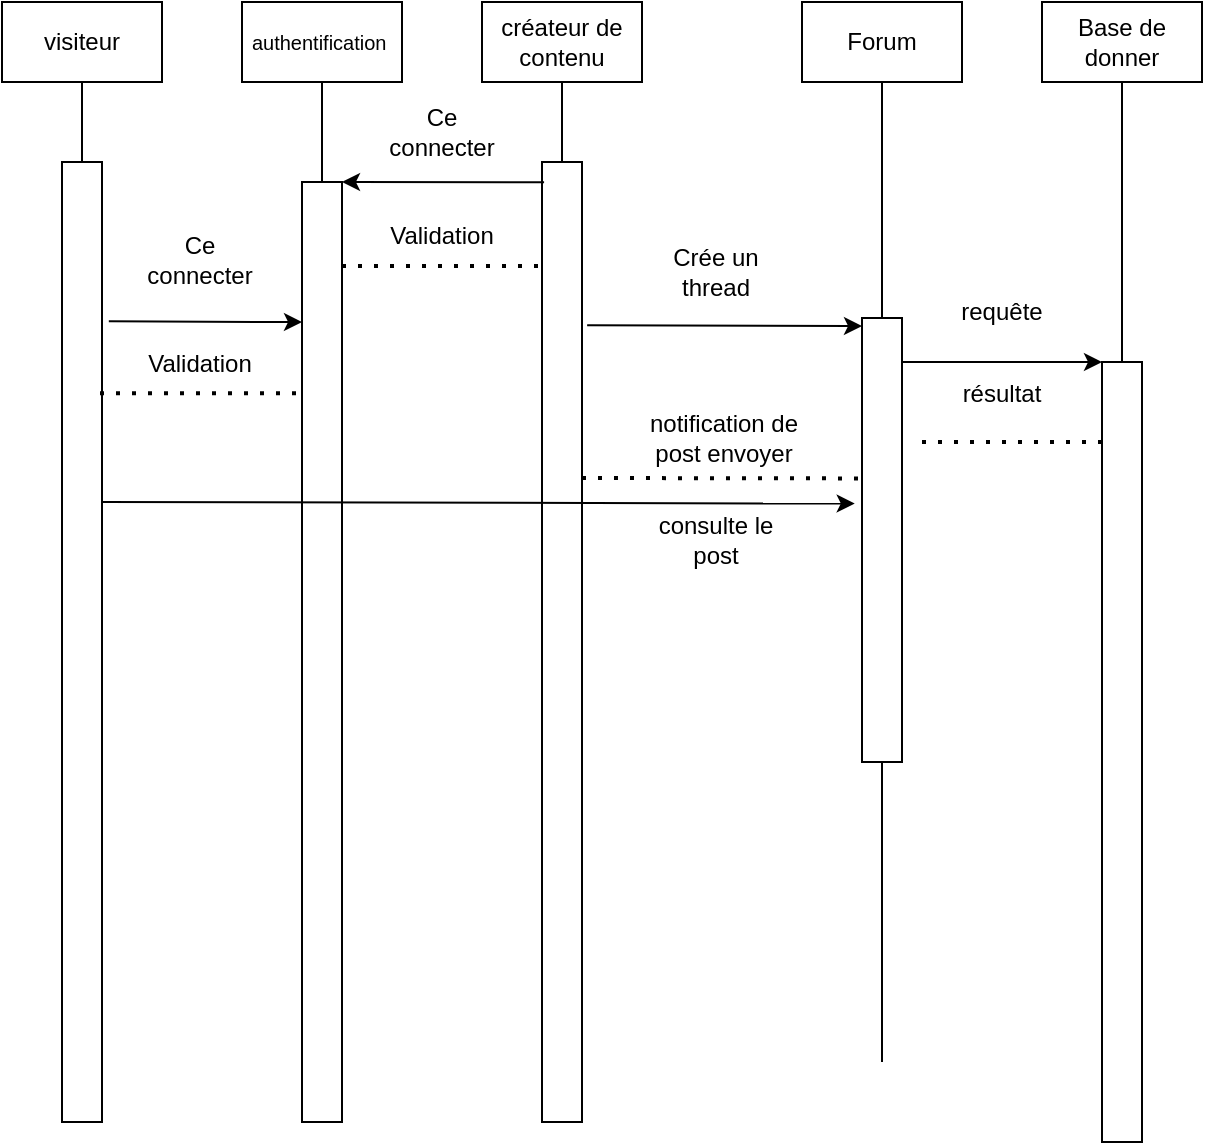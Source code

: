 <mxfile version="23.1.6" type="github">
  <diagram name="Page-1" id="8oMHfR-b3h0ZMFrPSHgY">
    <mxGraphModel dx="838" dy="567" grid="1" gridSize="10" guides="1" tooltips="1" connect="1" arrows="1" fold="1" page="1" pageScale="1" pageWidth="827" pageHeight="1169" math="0" shadow="0">
      <root>
        <mxCell id="0" />
        <mxCell id="1" parent="0" />
        <mxCell id="kiSYdIvKrgvM_TdTaDBx-1" value="créateur de contenu" style="rounded=0;whiteSpace=wrap;html=1;" vertex="1" parent="1">
          <mxGeometry x="240" y="40" width="80" height="40" as="geometry" />
        </mxCell>
        <mxCell id="kiSYdIvKrgvM_TdTaDBx-2" value="&lt;font style=&quot;font-size: 10px;&quot;&gt;authentification&amp;nbsp;&lt;/font&gt;" style="rounded=0;whiteSpace=wrap;html=1;" vertex="1" parent="1">
          <mxGeometry x="120" y="40" width="80" height="40" as="geometry" />
        </mxCell>
        <mxCell id="kiSYdIvKrgvM_TdTaDBx-3" value="Base de donner" style="rounded=0;whiteSpace=wrap;html=1;" vertex="1" parent="1">
          <mxGeometry x="520" y="40" width="80" height="40" as="geometry" />
        </mxCell>
        <mxCell id="kiSYdIvKrgvM_TdTaDBx-4" value="" style="endArrow=none;html=1;rounded=0;entryX=0.5;entryY=1;entryDx=0;entryDy=0;" edge="1" parent="1" target="kiSYdIvKrgvM_TdTaDBx-1">
          <mxGeometry width="50" height="50" relative="1" as="geometry">
            <mxPoint x="280" y="120" as="sourcePoint" />
            <mxPoint x="310" y="130" as="targetPoint" />
          </mxGeometry>
        </mxCell>
        <mxCell id="kiSYdIvKrgvM_TdTaDBx-5" value="" style="endArrow=none;html=1;rounded=0;entryX=0.5;entryY=1;entryDx=0;entryDy=0;" edge="1" parent="1" target="kiSYdIvKrgvM_TdTaDBx-2">
          <mxGeometry width="50" height="50" relative="1" as="geometry">
            <mxPoint x="160" y="140" as="sourcePoint" />
            <mxPoint x="200" y="90" as="targetPoint" />
          </mxGeometry>
        </mxCell>
        <mxCell id="kiSYdIvKrgvM_TdTaDBx-6" value="" style="rounded=0;whiteSpace=wrap;html=1;" vertex="1" parent="1">
          <mxGeometry x="270" y="120" width="20" height="480" as="geometry" />
        </mxCell>
        <mxCell id="kiSYdIvKrgvM_TdTaDBx-7" value="" style="endArrow=classic;html=1;rounded=0;entryX=1;entryY=0;entryDx=0;entryDy=0;exitX=0.052;exitY=0.021;exitDx=0;exitDy=0;exitPerimeter=0;" edge="1" parent="1" source="kiSYdIvKrgvM_TdTaDBx-6" target="kiSYdIvKrgvM_TdTaDBx-9">
          <mxGeometry width="50" height="50" relative="1" as="geometry">
            <mxPoint x="260" y="130" as="sourcePoint" />
            <mxPoint x="386" y="140" as="targetPoint" />
          </mxGeometry>
        </mxCell>
        <mxCell id="kiSYdIvKrgvM_TdTaDBx-8" value="Ce connecter" style="text;html=1;align=center;verticalAlign=middle;whiteSpace=wrap;rounded=0;" vertex="1" parent="1">
          <mxGeometry x="190" y="90" width="60" height="30" as="geometry" />
        </mxCell>
        <mxCell id="kiSYdIvKrgvM_TdTaDBx-9" value="" style="rounded=0;whiteSpace=wrap;html=1;" vertex="1" parent="1">
          <mxGeometry x="150" y="130" width="20" height="470" as="geometry" />
        </mxCell>
        <mxCell id="kiSYdIvKrgvM_TdTaDBx-11" value="Validation" style="text;html=1;align=center;verticalAlign=middle;whiteSpace=wrap;rounded=0;" vertex="1" parent="1">
          <mxGeometry x="183" y="142" width="74" height="30" as="geometry" />
        </mxCell>
        <mxCell id="kiSYdIvKrgvM_TdTaDBx-12" value="" style="endArrow=classic;html=1;rounded=0;exitX=1.129;exitY=0.17;exitDx=0;exitDy=0;exitPerimeter=0;" edge="1" parent="1" source="kiSYdIvKrgvM_TdTaDBx-6">
          <mxGeometry width="50" height="50" relative="1" as="geometry">
            <mxPoint x="180" y="240" as="sourcePoint" />
            <mxPoint x="430" y="202" as="targetPoint" />
          </mxGeometry>
        </mxCell>
        <mxCell id="kiSYdIvKrgvM_TdTaDBx-14" value="Forum" style="rounded=0;whiteSpace=wrap;html=1;" vertex="1" parent="1">
          <mxGeometry x="400" y="40" width="80" height="40" as="geometry" />
        </mxCell>
        <mxCell id="kiSYdIvKrgvM_TdTaDBx-15" value="" style="endArrow=none;html=1;rounded=0;entryX=0.5;entryY=1;entryDx=0;entryDy=0;exitX=0.5;exitY=0;exitDx=0;exitDy=0;" edge="1" parent="1" source="kiSYdIvKrgvM_TdTaDBx-13" target="kiSYdIvKrgvM_TdTaDBx-14">
          <mxGeometry width="50" height="50" relative="1" as="geometry">
            <mxPoint x="410" y="200" as="sourcePoint" />
            <mxPoint x="460" y="150" as="targetPoint" />
          </mxGeometry>
        </mxCell>
        <mxCell id="kiSYdIvKrgvM_TdTaDBx-16" value="Crée un thread" style="text;html=1;align=center;verticalAlign=middle;whiteSpace=wrap;rounded=0;" vertex="1" parent="1">
          <mxGeometry x="320" y="160" width="74" height="30" as="geometry" />
        </mxCell>
        <mxCell id="kiSYdIvKrgvM_TdTaDBx-17" value="" style="endArrow=none;dashed=1;html=1;dashPattern=1 3;strokeWidth=2;rounded=0;" edge="1" parent="1">
          <mxGeometry width="50" height="50" relative="1" as="geometry">
            <mxPoint x="290" y="278" as="sourcePoint" />
            <mxPoint x="430" y="278.21" as="targetPoint" />
          </mxGeometry>
        </mxCell>
        <mxCell id="kiSYdIvKrgvM_TdTaDBx-18" value="notification de post envoyer" style="text;html=1;align=center;verticalAlign=middle;whiteSpace=wrap;rounded=0;" vertex="1" parent="1">
          <mxGeometry x="319" y="243" width="84" height="30" as="geometry" />
        </mxCell>
        <mxCell id="kiSYdIvKrgvM_TdTaDBx-19" value="" style="endArrow=none;html=1;rounded=0;entryX=0.5;entryY=1;entryDx=0;entryDy=0;" edge="1" parent="1" source="kiSYdIvKrgvM_TdTaDBx-20" target="kiSYdIvKrgvM_TdTaDBx-3">
          <mxGeometry width="50" height="50" relative="1" as="geometry">
            <mxPoint x="560" y="240" as="sourcePoint" />
            <mxPoint x="610" y="140" as="targetPoint" />
          </mxGeometry>
        </mxCell>
        <mxCell id="kiSYdIvKrgvM_TdTaDBx-21" value="" style="endArrow=none;html=1;rounded=0;entryX=0.5;entryY=1;entryDx=0;entryDy=0;" edge="1" parent="1" target="kiSYdIvKrgvM_TdTaDBx-20">
          <mxGeometry width="50" height="50" relative="1" as="geometry">
            <mxPoint x="560" y="240" as="sourcePoint" />
            <mxPoint x="560" y="80" as="targetPoint" />
          </mxGeometry>
        </mxCell>
        <mxCell id="kiSYdIvKrgvM_TdTaDBx-20" value="" style="rounded=0;whiteSpace=wrap;html=1;" vertex="1" parent="1">
          <mxGeometry x="550" y="220" width="20" height="390" as="geometry" />
        </mxCell>
        <mxCell id="kiSYdIvKrgvM_TdTaDBx-23" value="requête" style="text;html=1;align=center;verticalAlign=middle;whiteSpace=wrap;rounded=0;" vertex="1" parent="1">
          <mxGeometry x="470" y="180" width="60" height="30" as="geometry" />
        </mxCell>
        <mxCell id="kiSYdIvKrgvM_TdTaDBx-24" value="" style="endArrow=none;dashed=1;html=1;dashPattern=1 3;strokeWidth=2;rounded=0;" edge="1" parent="1">
          <mxGeometry width="50" height="50" relative="1" as="geometry">
            <mxPoint x="170" y="172" as="sourcePoint" />
            <mxPoint x="270" y="172" as="targetPoint" />
          </mxGeometry>
        </mxCell>
        <mxCell id="kiSYdIvKrgvM_TdTaDBx-26" value="visiteur" style="rounded=0;whiteSpace=wrap;html=1;" vertex="1" parent="1">
          <mxGeometry y="40" width="80" height="40" as="geometry" />
        </mxCell>
        <mxCell id="kiSYdIvKrgvM_TdTaDBx-27" value="" style="endArrow=none;html=1;rounded=0;entryX=0.5;entryY=1;entryDx=0;entryDy=0;" edge="1" parent="1">
          <mxGeometry width="50" height="50" relative="1" as="geometry">
            <mxPoint x="40" y="120" as="sourcePoint" />
            <mxPoint x="40" y="80" as="targetPoint" />
          </mxGeometry>
        </mxCell>
        <mxCell id="kiSYdIvKrgvM_TdTaDBx-28" value="" style="rounded=0;whiteSpace=wrap;html=1;" vertex="1" parent="1">
          <mxGeometry x="30" y="120" width="20" height="480" as="geometry" />
        </mxCell>
        <mxCell id="kiSYdIvKrgvM_TdTaDBx-29" value="" style="endArrow=classic;html=1;rounded=0;entryX=0;entryY=0;entryDx=0;entryDy=0;" edge="1" parent="1" target="kiSYdIvKrgvM_TdTaDBx-20">
          <mxGeometry width="50" height="50" relative="1" as="geometry">
            <mxPoint x="450" y="220" as="sourcePoint" />
            <mxPoint x="480" y="160" as="targetPoint" />
          </mxGeometry>
        </mxCell>
        <mxCell id="kiSYdIvKrgvM_TdTaDBx-30" value="" style="endArrow=none;dashed=1;html=1;dashPattern=1 3;strokeWidth=2;rounded=0;" edge="1" parent="1">
          <mxGeometry width="50" height="50" relative="1" as="geometry">
            <mxPoint x="460" y="260" as="sourcePoint" />
            <mxPoint x="550" y="260" as="targetPoint" />
          </mxGeometry>
        </mxCell>
        <mxCell id="kiSYdIvKrgvM_TdTaDBx-31" value="résultat" style="text;html=1;align=center;verticalAlign=middle;whiteSpace=wrap;rounded=0;" vertex="1" parent="1">
          <mxGeometry x="463" y="224" width="74" height="23" as="geometry" />
        </mxCell>
        <mxCell id="kiSYdIvKrgvM_TdTaDBx-32" style="edgeStyle=orthogonalEdgeStyle;rounded=0;orthogonalLoop=1;jettySize=auto;html=1;exitX=0.5;exitY=1;exitDx=0;exitDy=0;" edge="1" parent="1" source="kiSYdIvKrgvM_TdTaDBx-13" target="kiSYdIvKrgvM_TdTaDBx-13">
          <mxGeometry relative="1" as="geometry" />
        </mxCell>
        <mxCell id="kiSYdIvKrgvM_TdTaDBx-33" value="" style="endArrow=none;html=1;rounded=0;entryX=0.5;entryY=1;entryDx=0;entryDy=0;exitX=0.5;exitY=0;exitDx=0;exitDy=0;" edge="1" parent="1" source="kiSYdIvKrgvM_TdTaDBx-13">
          <mxGeometry width="50" height="50" relative="1" as="geometry">
            <mxPoint x="439.8" y="440" as="sourcePoint" />
            <mxPoint x="439.8" y="320" as="targetPoint" />
          </mxGeometry>
        </mxCell>
        <mxCell id="kiSYdIvKrgvM_TdTaDBx-35" value="" style="endArrow=none;html=1;rounded=0;entryX=0.5;entryY=1;entryDx=0;entryDy=0;" edge="1" parent="1" target="kiSYdIvKrgvM_TdTaDBx-13">
          <mxGeometry width="50" height="50" relative="1" as="geometry">
            <mxPoint x="440" y="570" as="sourcePoint" />
            <mxPoint x="439.8" y="320" as="targetPoint" />
            <Array as="points">
              <mxPoint x="440" y="490" />
            </Array>
          </mxGeometry>
        </mxCell>
        <mxCell id="kiSYdIvKrgvM_TdTaDBx-13" value="" style="rounded=0;whiteSpace=wrap;html=1;" vertex="1" parent="1">
          <mxGeometry x="430" y="198" width="20" height="222" as="geometry" />
        </mxCell>
        <mxCell id="kiSYdIvKrgvM_TdTaDBx-36" value="" style="endArrow=classic;html=1;rounded=0;exitX=1.171;exitY=0.166;exitDx=0;exitDy=0;exitPerimeter=0;entryX=0;entryY=0.149;entryDx=0;entryDy=0;entryPerimeter=0;" edge="1" parent="1" source="kiSYdIvKrgvM_TdTaDBx-28" target="kiSYdIvKrgvM_TdTaDBx-9">
          <mxGeometry width="50" height="50" relative="1" as="geometry">
            <mxPoint x="150" y="193.68" as="sourcePoint" />
            <mxPoint x="110" y="200" as="targetPoint" />
          </mxGeometry>
        </mxCell>
        <mxCell id="kiSYdIvKrgvM_TdTaDBx-37" value="Ce connecter" style="text;html=1;align=center;verticalAlign=middle;whiteSpace=wrap;rounded=0;" vertex="1" parent="1">
          <mxGeometry x="69" y="153.68" width="60" height="30" as="geometry" />
        </mxCell>
        <mxCell id="kiSYdIvKrgvM_TdTaDBx-38" value="Validation" style="text;html=1;align=center;verticalAlign=middle;whiteSpace=wrap;rounded=0;" vertex="1" parent="1">
          <mxGeometry x="62" y="205.68" width="74" height="30" as="geometry" />
        </mxCell>
        <mxCell id="kiSYdIvKrgvM_TdTaDBx-39" value="" style="endArrow=none;dashed=1;html=1;dashPattern=1 3;strokeWidth=2;rounded=0;" edge="1" parent="1">
          <mxGeometry width="50" height="50" relative="1" as="geometry">
            <mxPoint x="49" y="235.68" as="sourcePoint" />
            <mxPoint x="149" y="235.68" as="targetPoint" />
          </mxGeometry>
        </mxCell>
        <mxCell id="kiSYdIvKrgvM_TdTaDBx-40" value="" style="endArrow=classic;html=1;rounded=0;exitX=1.129;exitY=0.17;exitDx=0;exitDy=0;exitPerimeter=0;entryX=-0.182;entryY=0.418;entryDx=0;entryDy=0;entryPerimeter=0;" edge="1" parent="1" target="kiSYdIvKrgvM_TdTaDBx-13">
          <mxGeometry width="50" height="50" relative="1" as="geometry">
            <mxPoint x="50" y="290" as="sourcePoint" />
            <mxPoint x="187" y="290" as="targetPoint" />
          </mxGeometry>
        </mxCell>
        <mxCell id="kiSYdIvKrgvM_TdTaDBx-41" value="consulte le post" style="text;html=1;align=center;verticalAlign=middle;whiteSpace=wrap;rounded=0;" vertex="1" parent="1">
          <mxGeometry x="327" y="294" width="60" height="30" as="geometry" />
        </mxCell>
      </root>
    </mxGraphModel>
  </diagram>
</mxfile>
